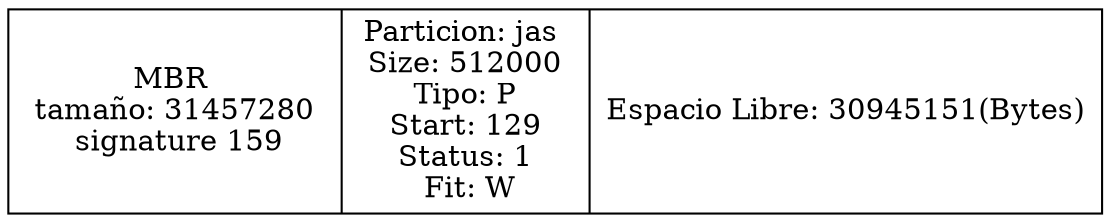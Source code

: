 digraph G{
node [shape=record];
struct1 [label="MBR  &#92;n tamaño: 31457280  &#92;n signature 159| Particion: jas &#92;n Size: 512000 &#92;n Tipo: P &#92;n Start: 129 &#92;n Status: 1 &#92;n Fit: W| Espacio Libre: 30945151(Bytes)"];
}